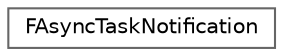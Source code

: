 digraph "Graphical Class Hierarchy"
{
 // INTERACTIVE_SVG=YES
 // LATEX_PDF_SIZE
  bgcolor="transparent";
  edge [fontname=Helvetica,fontsize=10,labelfontname=Helvetica,labelfontsize=10];
  node [fontname=Helvetica,fontsize=10,shape=box,height=0.2,width=0.4];
  rankdir="LR";
  Node0 [id="Node000000",label="FAsyncTaskNotification",height=0.2,width=0.4,color="grey40", fillcolor="white", style="filled",URL="$da/d69/classFAsyncTaskNotification.html",tooltip="Provides notifications for an on-going asynchronous task."];
}
